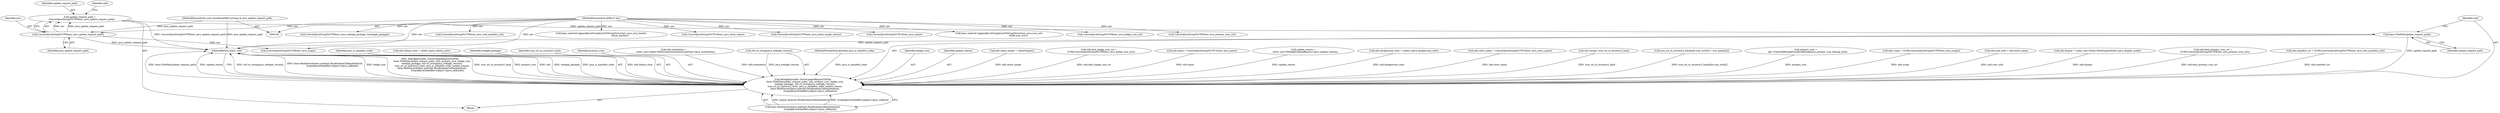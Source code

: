 digraph "0_Chrome_5da127a872b1e2c9fb1cf128ae309b4d6ce4e3ce@API" {
"1000131" [label="(Call,update_request_path =\n      ConvertJavaStringToUTF8(env, java_update_request_path))"];
"1000133" [label="(Call,ConvertJavaStringToUTF8(env, java_update_request_path))"];
"1000101" [label="(MethodParameterIn,JNIEnv* env)"];
"1000102" [label="(MethodParameterIn,const JavaParamRef<jstring>& java_update_request_path)"];
"1000345" [label="(Call,base::FilePath(update_request_path))"];
"1000344" [label="(Call,WebApkInstaller::StoreUpdateRequestToFile(\n      base::FilePath(update_request_path), info, primary_icon, badge_icon,\n      webapk_package, std::to_string(java_webapk_version),\n      icon_url_to_murmur2_hash, java_is_manifest_stale, update_reason,\n      base::BindOnce(&base::android::RunBooleanCallbackAndroid,\n                     ScopedJavaGlobalRef<jobject>(java_callback))))"];
"1000354" [label="(Identifier,java_is_manifest_stale)"];
"1000344" [label="(Call,WebApkInstaller::StoreUpdateRequestToFile(\n      base::FilePath(update_request_path), info, primary_icon, badge_icon,\n      webapk_package, std::to_string(java_webapk_version),\n      icon_url_to_murmur2_hash, java_is_manifest_stale, update_reason,\n      base::BindOnce(&base::android::RunBooleanCallbackAndroid,\n                     ScopedJavaGlobalRef<jobject>(java_callback))))"];
"1000101" [label="(MethodParameterIn,JNIEnv* env)"];
"1000180" [label="(Call,info.theme_color = (int64_t)java_theme_color)"];
"1000350" [label="(Identifier,webapk_package)"];
"1000142" [label="(Call,ConvertJavaStringToUTF8(env, java_scope))"];
"1000283" [label="(Call,base::android::AppendJavaStringArrayToStringVector(env, java_icon_hashes,\n                                                     &icon_hashes))"];
"1000353" [label="(Identifier,icon_url_to_murmur2_hash)"];
"1000156" [label="(Call,ConvertJavaStringToUTF16(env, java_short_name))"];
"1000348" [label="(Identifier,primary_icon)"];
"1000173" [label="(Call,info.orientation =\n      static_cast<blink::WebScreenOrientationLockType>(java_orientation))"];
"1000135" [label="(Identifier,java_update_request_path)"];
"1000346" [label="(Identifier,update_request_path)"];
"1000351" [label="(Call,std::to_string(java_webapk_version))"];
"1000124" [label="(MethodParameterIn,jboolean java_is_manifest_stale)"];
"1000347" [label="(Identifier,info)"];
"1000349" [label="(Identifier,badge_icon)"];
"1000355" [label="(Identifier,update_reason)"];
"1000356" [label="(Call,base::BindOnce(&base::android::RunBooleanCallbackAndroid,\n                     ScopedJavaGlobalRef<jobject>(java_callback)))"];
"1000222" [label="(Call,ConvertJavaStringToUTF8(env, java_share_target_action))"];
"1000131" [label="(Call,update_request_path =\n      ConvertJavaStringToUTF8(env, java_update_request_path))"];
"1000133" [label="(Call,ConvertJavaStringToUTF8(env, java_update_request_path))"];
"1000229" [label="(Call,info.share_target = ShareTarget())"];
"1000134" [label="(Identifier,env)"];
"1000202" [label="(Call,info.best_badge_icon_url =\n       GURL(ConvertJavaStringToUTF8(env, java_badge_icon_url)))"];
"1000149" [label="(Call,ConvertJavaStringToUTF16(env, java_name))"];
"1000145" [label="(Call,info.name = ConvertJavaStringToUTF16(env, java_name))"];
"1000339" [label="(Call,update_reason =\n      static_cast<WebApkUpdateReason>(java_update_reason))"];
"1000364" [label="(MethodReturn,static void)"];
"1000271" [label="(Call,base::android::AppendJavaStringArrayToStringVector(env, java_icon_urls,\n                                                      &info.icon_urls))"];
"1000187" [label="(Call,info.background_color = (int64_t)java_background_color)"];
"1000152" [label="(Call,info.short_name = ConvertJavaStringToUTF16(env, java_short_name))"];
"1000207" [label="(Call,ConvertJavaStringToUTF8(env, java_badge_icon_url))"];
"1000292" [label="(Call,std::string> icon_url_to_murmur2_hash)"];
"1000305" [label="(Call,icon_url_to_murmur2_hash[info.icon_urls[i]] = icon_hashes[i])"];
"1000345" [label="(Call,base::FilePath(update_request_path))"];
"1000102" [label="(MethodParameterIn,const JavaParamRef<jstring>& java_update_request_path)"];
"1000199" [label="(Call,ConvertJavaStringToUTF8(env, java_primary_icon_url))"];
"1000132" [label="(Identifier,update_request_path)"];
"1000333" [label="(Call,ConvertJavaStringToUTF8(env, java_webapk_package, &webapk_package))"];
"1000139" [label="(Identifier,info)"];
"1000318" [label="(Call,primary_icon =\n      gfx::CreateSkBitmapFromJavaBitmap(java_primary_icon_bitmap_lock))"];
"1000137" [label="(Call,info.scope = GURL(ConvertJavaStringToUTF8(env, java_scope)))"];
"1000127" [label="(Block,)"];
"1000159" [label="(Call,info.user_title = info.short_name)"];
"1000166" [label="(Call,info.display = static_cast<blink::WebDisplayMode>(java_display_mode))"];
"1000194" [label="(Call,info.best_primary_icon_url =\n      GURL(ConvertJavaStringToUTF8(env, java_primary_icon_url)))"];
"1000210" [label="(Call,info.manifest_url = GURL(ConvertJavaStringToUTF8(env, java_web_manifest_url)))"];
"1000215" [label="(Call,ConvertJavaStringToUTF8(env, java_web_manifest_url))"];
"1000131" -> "1000127"  [label="AST: "];
"1000131" -> "1000133"  [label="CFG: "];
"1000132" -> "1000131"  [label="AST: "];
"1000133" -> "1000131"  [label="AST: "];
"1000139" -> "1000131"  [label="CFG: "];
"1000131" -> "1000364"  [label="DDG: ConvertJavaStringToUTF8(env, java_update_request_path)"];
"1000133" -> "1000131"  [label="DDG: env"];
"1000133" -> "1000131"  [label="DDG: java_update_request_path"];
"1000131" -> "1000345"  [label="DDG: update_request_path"];
"1000133" -> "1000135"  [label="CFG: "];
"1000134" -> "1000133"  [label="AST: "];
"1000135" -> "1000133"  [label="AST: "];
"1000133" -> "1000364"  [label="DDG: java_update_request_path"];
"1000101" -> "1000133"  [label="DDG: env"];
"1000102" -> "1000133"  [label="DDG: java_update_request_path"];
"1000133" -> "1000142"  [label="DDG: env"];
"1000101" -> "1000100"  [label="AST: "];
"1000101" -> "1000364"  [label="DDG: env"];
"1000101" -> "1000142"  [label="DDG: env"];
"1000101" -> "1000149"  [label="DDG: env"];
"1000101" -> "1000156"  [label="DDG: env"];
"1000101" -> "1000199"  [label="DDG: env"];
"1000101" -> "1000207"  [label="DDG: env"];
"1000101" -> "1000215"  [label="DDG: env"];
"1000101" -> "1000222"  [label="DDG: env"];
"1000101" -> "1000271"  [label="DDG: env"];
"1000101" -> "1000283"  [label="DDG: env"];
"1000101" -> "1000333"  [label="DDG: env"];
"1000102" -> "1000100"  [label="AST: "];
"1000102" -> "1000364"  [label="DDG: java_update_request_path"];
"1000345" -> "1000344"  [label="AST: "];
"1000345" -> "1000346"  [label="CFG: "];
"1000346" -> "1000345"  [label="AST: "];
"1000347" -> "1000345"  [label="CFG: "];
"1000345" -> "1000364"  [label="DDG: update_request_path"];
"1000345" -> "1000344"  [label="DDG: update_request_path"];
"1000344" -> "1000127"  [label="AST: "];
"1000344" -> "1000356"  [label="CFG: "];
"1000347" -> "1000344"  [label="AST: "];
"1000348" -> "1000344"  [label="AST: "];
"1000349" -> "1000344"  [label="AST: "];
"1000350" -> "1000344"  [label="AST: "];
"1000351" -> "1000344"  [label="AST: "];
"1000353" -> "1000344"  [label="AST: "];
"1000354" -> "1000344"  [label="AST: "];
"1000355" -> "1000344"  [label="AST: "];
"1000356" -> "1000344"  [label="AST: "];
"1000364" -> "1000344"  [label="CFG: "];
"1000344" -> "1000364"  [label="DDG: std::to_string(java_webapk_version)"];
"1000344" -> "1000364"  [label="DDG: base::BindOnce(&base::android::RunBooleanCallbackAndroid,\n                     ScopedJavaGlobalRef<jobject>(java_callback))"];
"1000344" -> "1000364"  [label="DDG: badge_icon"];
"1000344" -> "1000364"  [label="DDG: WebApkInstaller::StoreUpdateRequestToFile(\n      base::FilePath(update_request_path), info, primary_icon, badge_icon,\n      webapk_package, std::to_string(java_webapk_version),\n      icon_url_to_murmur2_hash, java_is_manifest_stale, update_reason,\n      base::BindOnce(&base::android::RunBooleanCallbackAndroid,\n                     ScopedJavaGlobalRef<jobject>(java_callback)))"];
"1000344" -> "1000364"  [label="DDG: icon_url_to_murmur2_hash"];
"1000344" -> "1000364"  [label="DDG: primary_icon"];
"1000344" -> "1000364"  [label="DDG: info"];
"1000344" -> "1000364"  [label="DDG: webapk_package"];
"1000344" -> "1000364"  [label="DDG: java_is_manifest_stale"];
"1000344" -> "1000364"  [label="DDG: base::FilePath(update_request_path)"];
"1000344" -> "1000364"  [label="DDG: update_reason"];
"1000187" -> "1000344"  [label="DDG: info.background_color"];
"1000159" -> "1000344"  [label="DDG: info.user_title"];
"1000194" -> "1000344"  [label="DDG: info.best_primary_icon_url"];
"1000166" -> "1000344"  [label="DDG: info.display"];
"1000180" -> "1000344"  [label="DDG: info.theme_color"];
"1000202" -> "1000344"  [label="DDG: info.best_badge_icon_url"];
"1000210" -> "1000344"  [label="DDG: info.manifest_url"];
"1000229" -> "1000344"  [label="DDG: info.share_target"];
"1000137" -> "1000344"  [label="DDG: info.scope"];
"1000173" -> "1000344"  [label="DDG: info.orientation"];
"1000145" -> "1000344"  [label="DDG: info.name"];
"1000152" -> "1000344"  [label="DDG: info.short_name"];
"1000318" -> "1000344"  [label="DDG: primary_icon"];
"1000351" -> "1000344"  [label="DDG: java_webapk_version"];
"1000292" -> "1000344"  [label="DDG: icon_url_to_murmur2_hash"];
"1000305" -> "1000344"  [label="DDG: icon_url_to_murmur2_hash[info.icon_urls[i]]"];
"1000124" -> "1000344"  [label="DDG: java_is_manifest_stale"];
"1000339" -> "1000344"  [label="DDG: update_reason"];
"1000356" -> "1000344"  [label="DDG: &base::android::RunBooleanCallbackAndroid"];
"1000356" -> "1000344"  [label="DDG: ScopedJavaGlobalRef<jobject>(java_callback)"];
}

